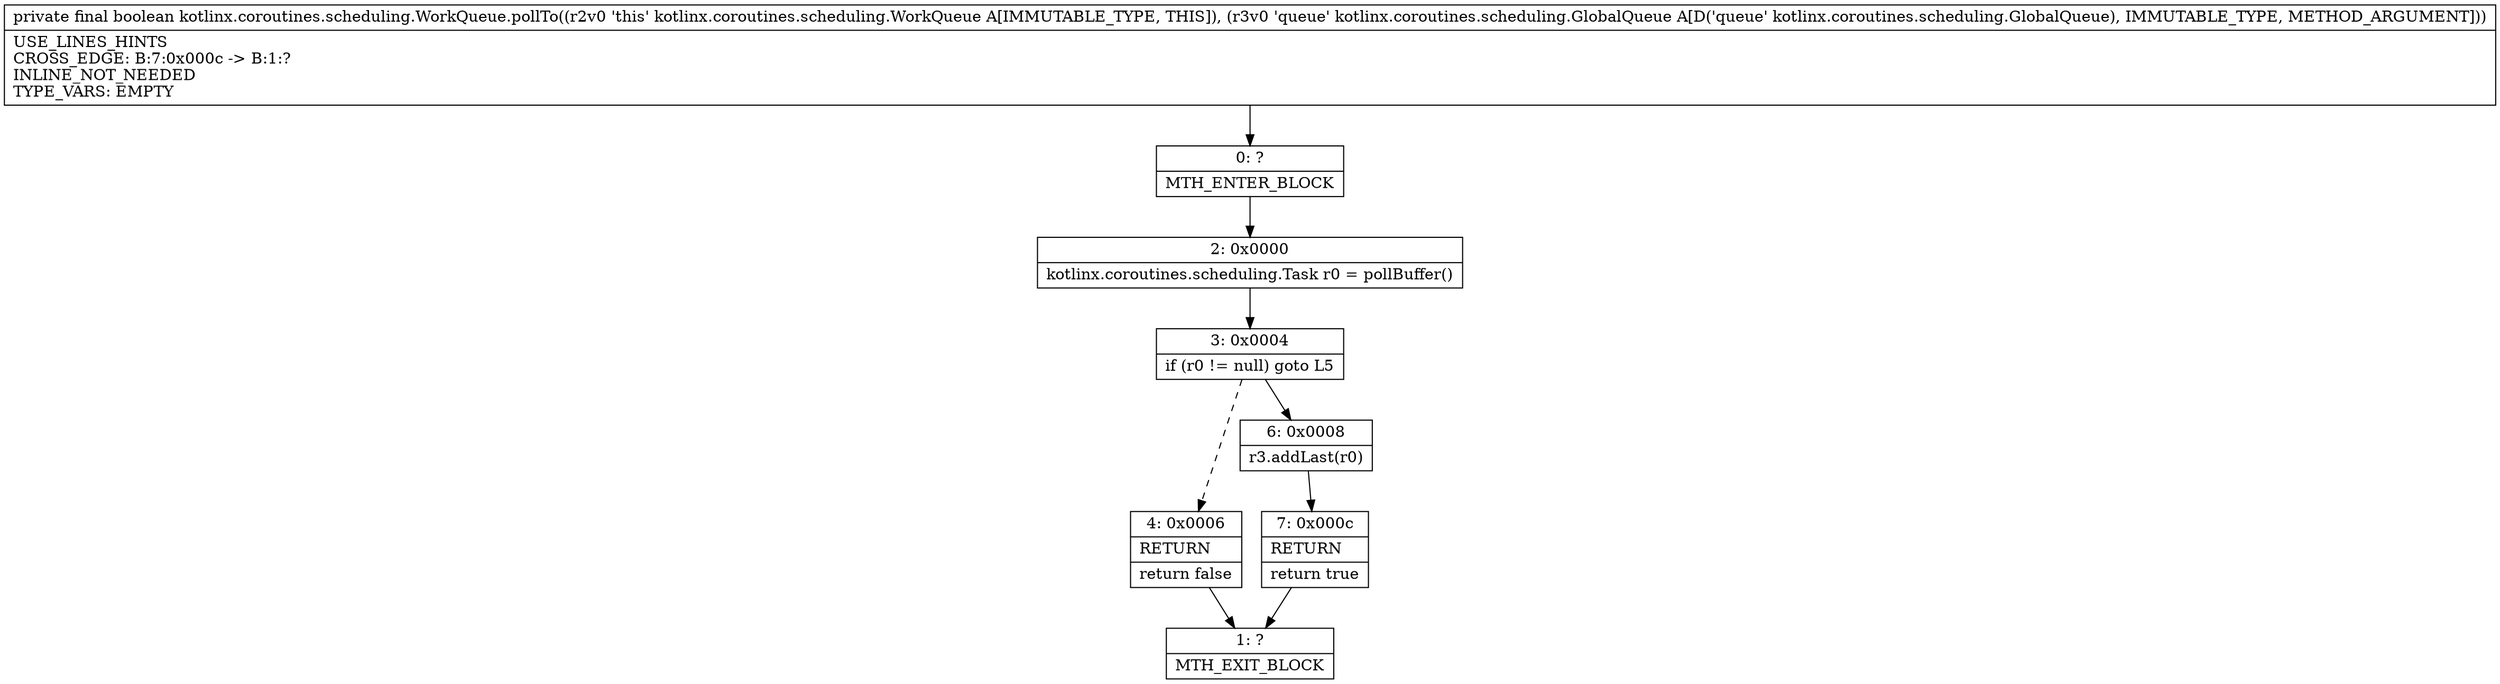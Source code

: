 digraph "CFG forkotlinx.coroutines.scheduling.WorkQueue.pollTo(Lkotlinx\/coroutines\/scheduling\/GlobalQueue;)Z" {
Node_0 [shape=record,label="{0\:\ ?|MTH_ENTER_BLOCK\l}"];
Node_2 [shape=record,label="{2\:\ 0x0000|kotlinx.coroutines.scheduling.Task r0 = pollBuffer()\l}"];
Node_3 [shape=record,label="{3\:\ 0x0004|if (r0 != null) goto L5\l}"];
Node_4 [shape=record,label="{4\:\ 0x0006|RETURN\l|return false\l}"];
Node_1 [shape=record,label="{1\:\ ?|MTH_EXIT_BLOCK\l}"];
Node_6 [shape=record,label="{6\:\ 0x0008|r3.addLast(r0)\l}"];
Node_7 [shape=record,label="{7\:\ 0x000c|RETURN\l|return true\l}"];
MethodNode[shape=record,label="{private final boolean kotlinx.coroutines.scheduling.WorkQueue.pollTo((r2v0 'this' kotlinx.coroutines.scheduling.WorkQueue A[IMMUTABLE_TYPE, THIS]), (r3v0 'queue' kotlinx.coroutines.scheduling.GlobalQueue A[D('queue' kotlinx.coroutines.scheduling.GlobalQueue), IMMUTABLE_TYPE, METHOD_ARGUMENT]))  | USE_LINES_HINTS\lCROSS_EDGE: B:7:0x000c \-\> B:1:?\lINLINE_NOT_NEEDED\lTYPE_VARS: EMPTY\l}"];
MethodNode -> Node_0;Node_0 -> Node_2;
Node_2 -> Node_3;
Node_3 -> Node_4[style=dashed];
Node_3 -> Node_6;
Node_4 -> Node_1;
Node_6 -> Node_7;
Node_7 -> Node_1;
}

